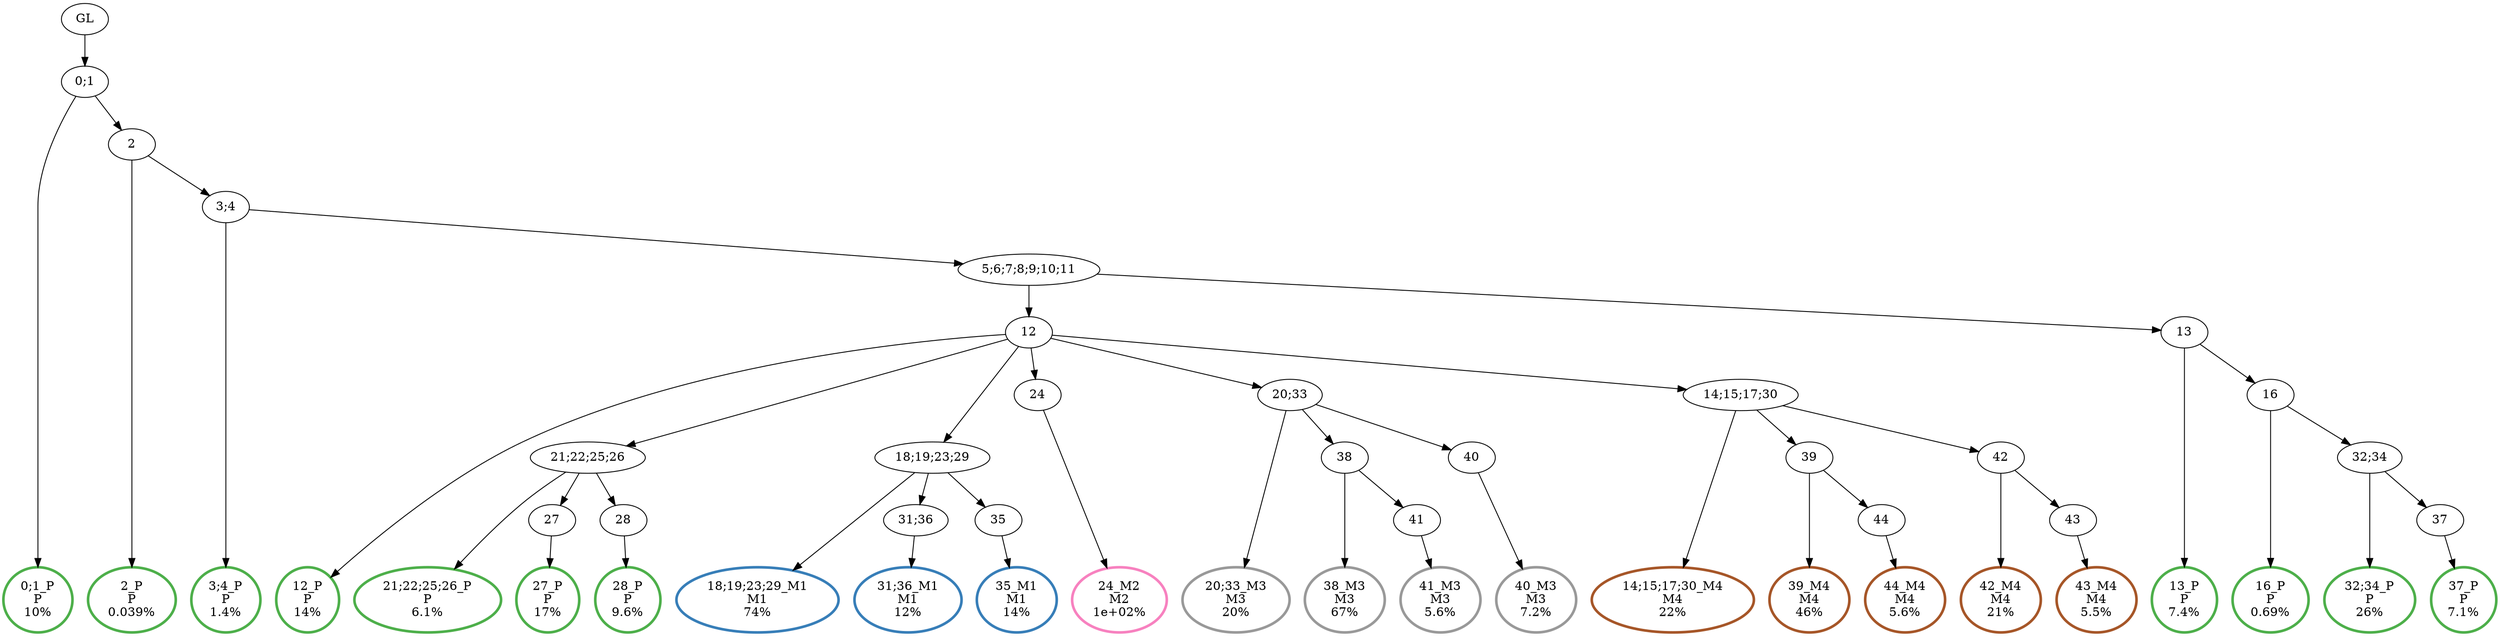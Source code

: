 digraph T {
	{
		rank=same
		47 [penwidth=3,colorscheme=set19,color=3,label="0;1_P\nP\n10%"]
		45 [penwidth=3,colorscheme=set19,color=3,label="2_P\nP\n0.039%"]
		43 [penwidth=3,colorscheme=set19,color=3,label="3;4_P\nP\n1.4%"]
		40 [penwidth=3,colorscheme=set19,color=3,label="12_P\nP\n14%"]
		38 [penwidth=3,colorscheme=set19,color=3,label="21;22;25;26_P\nP\n6.1%"]
		36 [penwidth=3,colorscheme=set19,color=3,label="27_P\nP\n17%"]
		34 [penwidth=3,colorscheme=set19,color=3,label="28_P\nP\n9.6%"]
		32 [penwidth=3,colorscheme=set19,color=3,label="13_P\nP\n7.4%"]
		30 [penwidth=3,colorscheme=set19,color=3,label="16_P\nP\n0.69%"]
		28 [penwidth=3,colorscheme=set19,color=3,label="32;34_P\nP\n26%"]
		26 [penwidth=3,colorscheme=set19,color=3,label="37_P\nP\n7.1%"]
		24 [penwidth=3,colorscheme=set19,color=2,label="18;19;23;29_M1\nM1\n74%"]
		22 [penwidth=3,colorscheme=set19,color=2,label="31;36_M1\nM1\n12%"]
		20 [penwidth=3,colorscheme=set19,color=2,label="35_M1\nM1\n14%"]
		18 [penwidth=3,colorscheme=set19,color=8,label="24_M2\nM2\n1e+02%"]
		16 [penwidth=3,colorscheme=set19,color=9,label="20;33_M3\nM3\n20%"]
		14 [penwidth=3,colorscheme=set19,color=9,label="38_M3\nM3\n67%"]
		12 [penwidth=3,colorscheme=set19,color=9,label="41_M3\nM3\n5.6%"]
		10 [penwidth=3,colorscheme=set19,color=9,label="40_M3\nM3\n7.2%"]
		8 [penwidth=3,colorscheme=set19,color=7,label="14;15;17;30_M4\nM4\n22%"]
		6 [penwidth=3,colorscheme=set19,color=7,label="39_M4\nM4\n46%"]
		4 [penwidth=3,colorscheme=set19,color=7,label="44_M4\nM4\n5.6%"]
		2 [penwidth=3,colorscheme=set19,color=7,label="42_M4\nM4\n21%"]
		0 [penwidth=3,colorscheme=set19,color=7,label="43_M4\nM4\n5.5%"]
	}
	49 [label="GL"]
	48 [label="0;1"]
	46 [label="2"]
	44 [label="3;4"]
	42 [label="5;6;7;8;9;10;11"]
	41 [label="12"]
	39 [label="21;22;25;26"]
	37 [label="27"]
	35 [label="28"]
	33 [label="13"]
	31 [label="16"]
	29 [label="32;34"]
	27 [label="37"]
	25 [label="18;19;23;29"]
	23 [label="31;36"]
	21 [label="35"]
	19 [label="24"]
	17 [label="20;33"]
	15 [label="38"]
	13 [label="41"]
	11 [label="40"]
	9 [label="14;15;17;30"]
	7 [label="39"]
	5 [label="44"]
	3 [label="42"]
	1 [label="43"]
	49 -> 48
	48 -> 47
	48 -> 46
	46 -> 45
	46 -> 44
	44 -> 43
	44 -> 42
	42 -> 41
	42 -> 33
	41 -> 40
	41 -> 39
	41 -> 25
	41 -> 19
	41 -> 17
	41 -> 9
	39 -> 38
	39 -> 37
	39 -> 35
	37 -> 36
	35 -> 34
	33 -> 32
	33 -> 31
	31 -> 30
	31 -> 29
	29 -> 28
	29 -> 27
	27 -> 26
	25 -> 24
	25 -> 23
	25 -> 21
	23 -> 22
	21 -> 20
	19 -> 18
	17 -> 16
	17 -> 15
	17 -> 11
	15 -> 14
	15 -> 13
	13 -> 12
	11 -> 10
	9 -> 8
	9 -> 7
	9 -> 3
	7 -> 6
	7 -> 5
	5 -> 4
	3 -> 2
	3 -> 1
	1 -> 0
}
